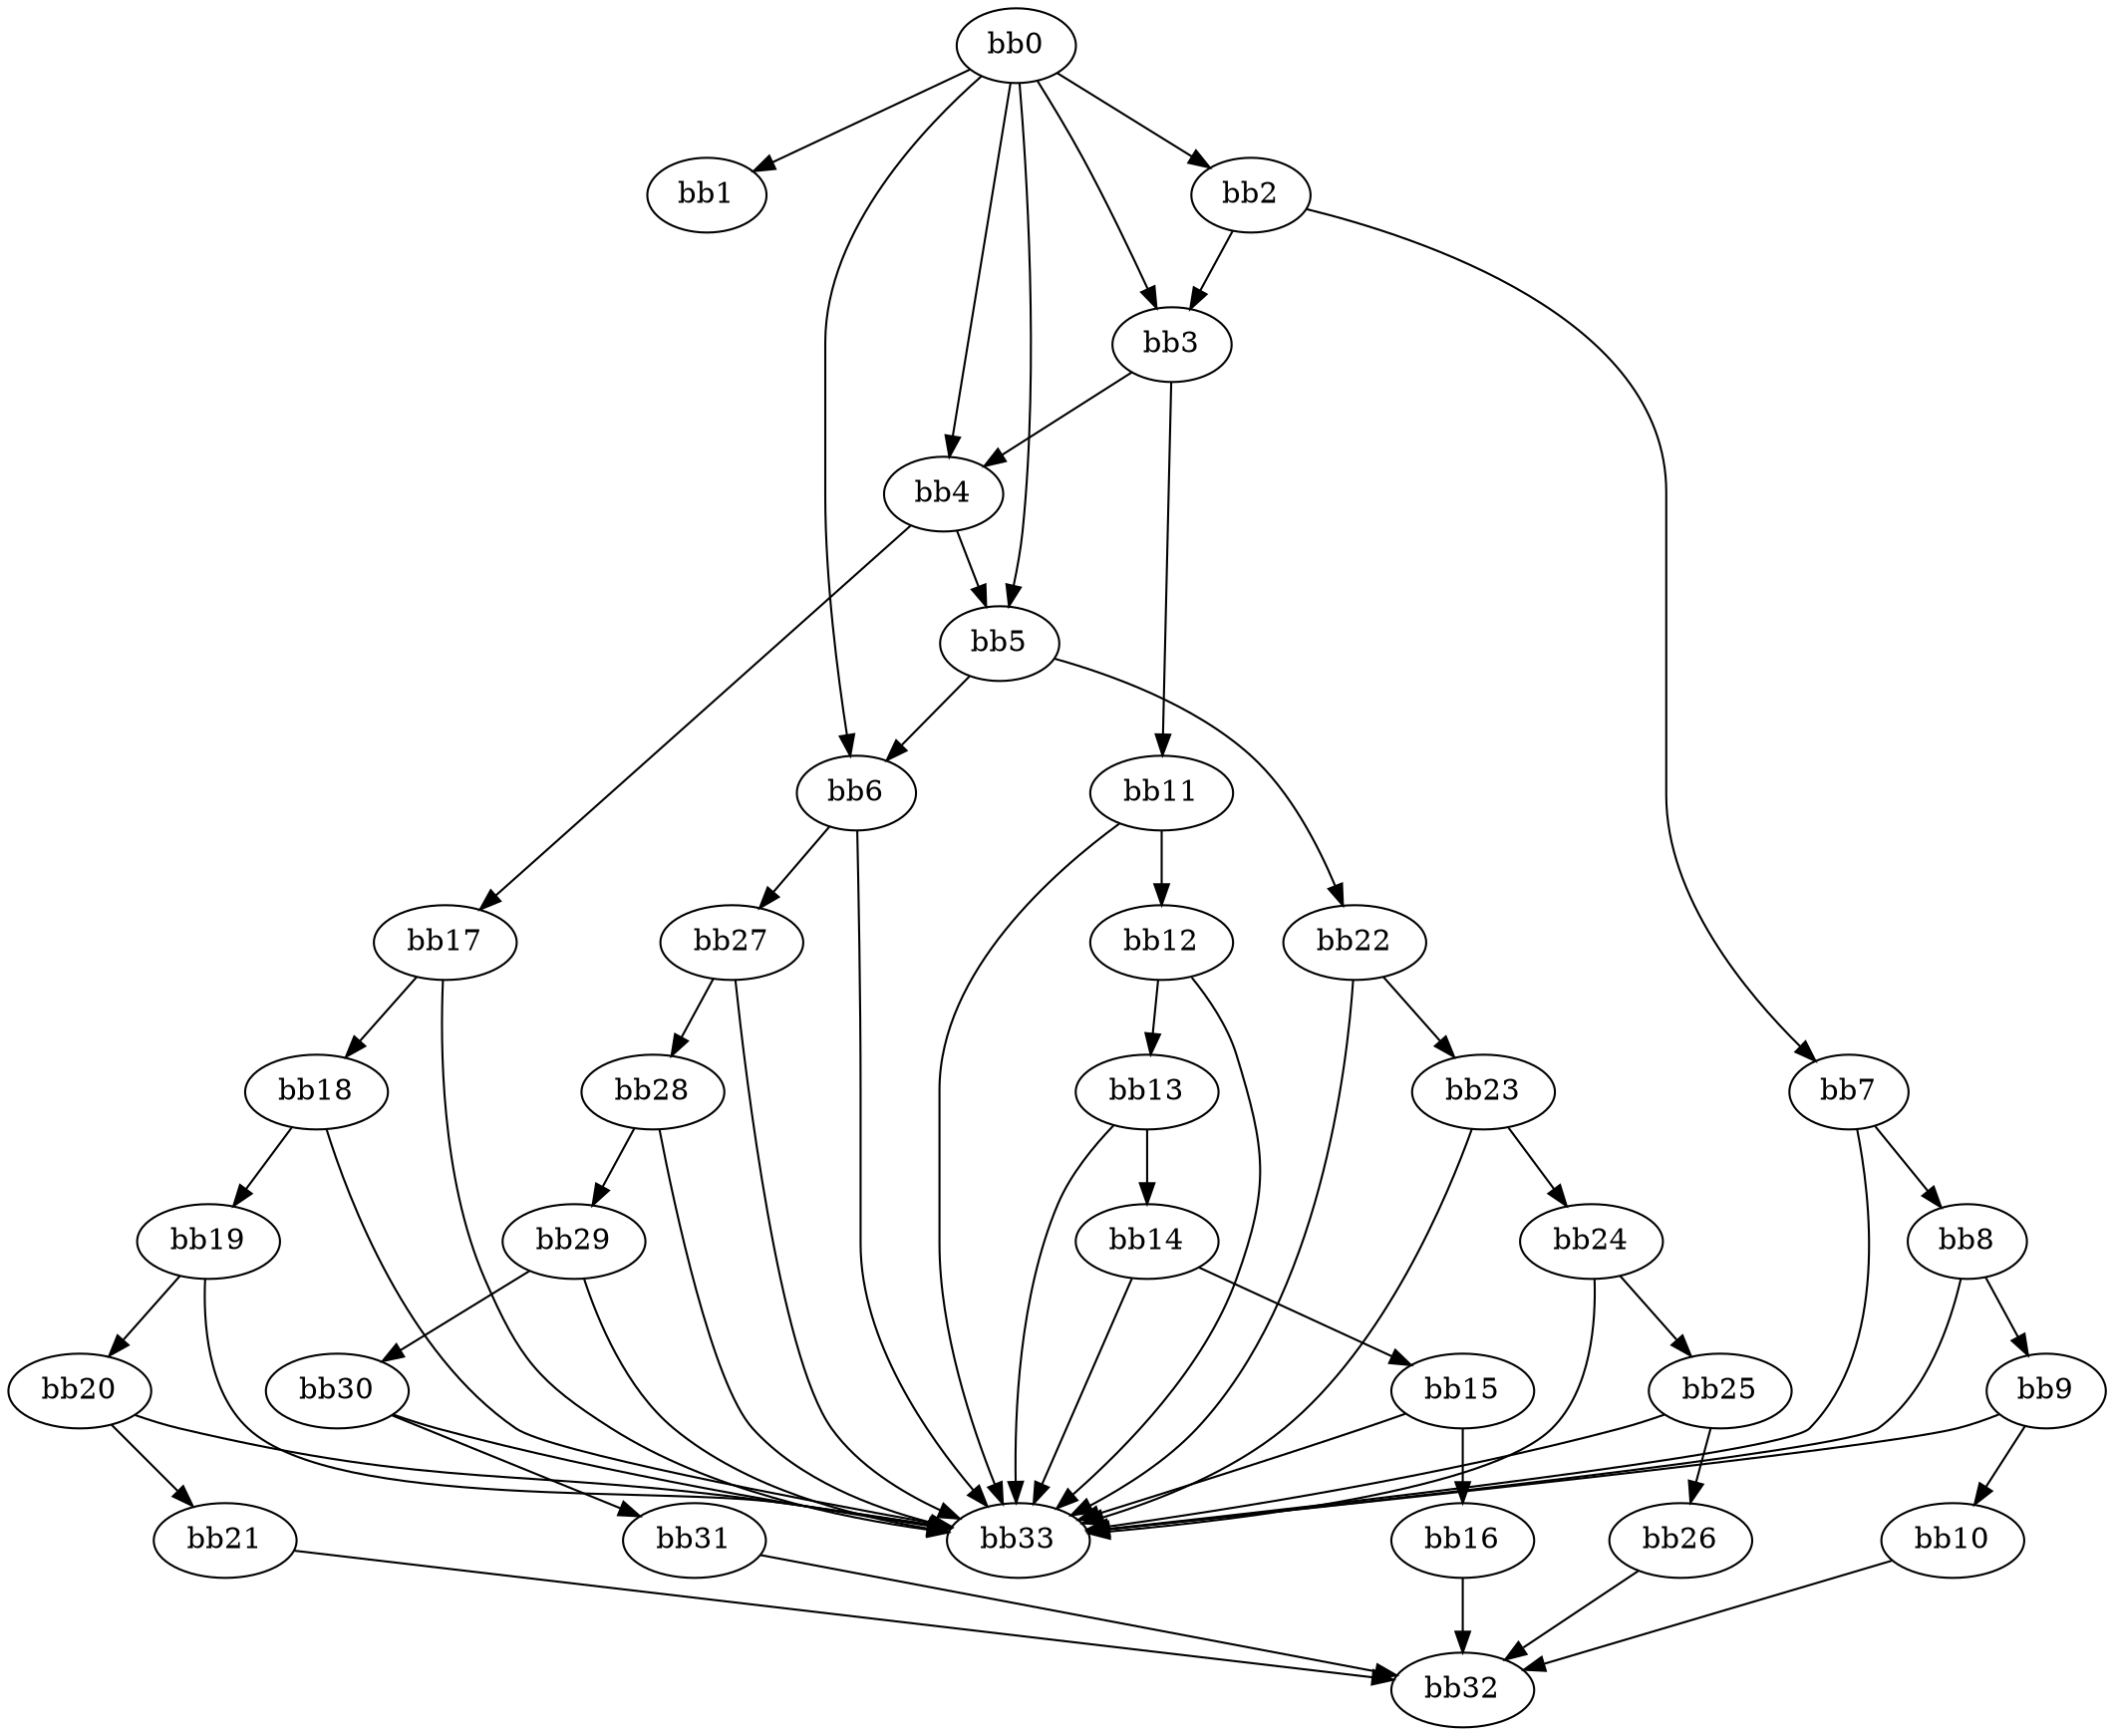 digraph {
    0 [ label = "bb0\l" ]
    1 [ label = "bb1\l" ]
    2 [ label = "bb2\l" ]
    3 [ label = "bb3\l" ]
    4 [ label = "bb4\l" ]
    5 [ label = "bb5\l" ]
    6 [ label = "bb6\l" ]
    7 [ label = "bb7\l" ]
    8 [ label = "bb8\l" ]
    9 [ label = "bb9\l" ]
    10 [ label = "bb10\l" ]
    11 [ label = "bb11\l" ]
    12 [ label = "bb12\l" ]
    13 [ label = "bb13\l" ]
    14 [ label = "bb14\l" ]
    15 [ label = "bb15\l" ]
    16 [ label = "bb16\l" ]
    17 [ label = "bb17\l" ]
    18 [ label = "bb18\l" ]
    19 [ label = "bb19\l" ]
    20 [ label = "bb20\l" ]
    21 [ label = "bb21\l" ]
    22 [ label = "bb22\l" ]
    23 [ label = "bb23\l" ]
    24 [ label = "bb24\l" ]
    25 [ label = "bb25\l" ]
    26 [ label = "bb26\l" ]
    27 [ label = "bb27\l" ]
    28 [ label = "bb28\l" ]
    29 [ label = "bb29\l" ]
    30 [ label = "bb30\l" ]
    31 [ label = "bb31\l" ]
    32 [ label = "bb32\l" ]
    33 [ label = "bb33\l" ]
    0 -> 1 [ ]
    0 -> 2 [ ]
    0 -> 3 [ ]
    0 -> 4 [ ]
    0 -> 5 [ ]
    0 -> 6 [ ]
    2 -> 3 [ ]
    2 -> 7 [ ]
    3 -> 4 [ ]
    3 -> 11 [ ]
    4 -> 5 [ ]
    4 -> 17 [ ]
    5 -> 6 [ ]
    5 -> 22 [ ]
    6 -> 27 [ ]
    6 -> 33 [ ]
    7 -> 8 [ ]
    7 -> 33 [ ]
    8 -> 9 [ ]
    8 -> 33 [ ]
    9 -> 10 [ ]
    9 -> 33 [ ]
    10 -> 32 [ ]
    11 -> 12 [ ]
    11 -> 33 [ ]
    12 -> 13 [ ]
    12 -> 33 [ ]
    13 -> 14 [ ]
    13 -> 33 [ ]
    14 -> 15 [ ]
    14 -> 33 [ ]
    15 -> 16 [ ]
    15 -> 33 [ ]
    16 -> 32 [ ]
    17 -> 18 [ ]
    17 -> 33 [ ]
    18 -> 19 [ ]
    18 -> 33 [ ]
    19 -> 20 [ ]
    19 -> 33 [ ]
    20 -> 21 [ ]
    20 -> 33 [ ]
    21 -> 32 [ ]
    22 -> 23 [ ]
    22 -> 33 [ ]
    23 -> 24 [ ]
    23 -> 33 [ ]
    24 -> 25 [ ]
    24 -> 33 [ ]
    25 -> 26 [ ]
    25 -> 33 [ ]
    26 -> 32 [ ]
    27 -> 28 [ ]
    27 -> 33 [ ]
    28 -> 29 [ ]
    28 -> 33 [ ]
    29 -> 30 [ ]
    29 -> 33 [ ]
    30 -> 31 [ ]
    30 -> 33 [ ]
    31 -> 32 [ ]
}


